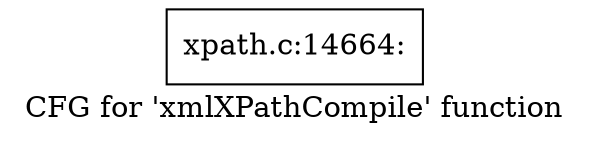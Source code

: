 digraph "CFG for 'xmlXPathCompile' function" {
	label="CFG for 'xmlXPathCompile' function";

	Node0x55e6b29dd4c0 [shape=record,label="{xpath.c:14664:}"];
}
